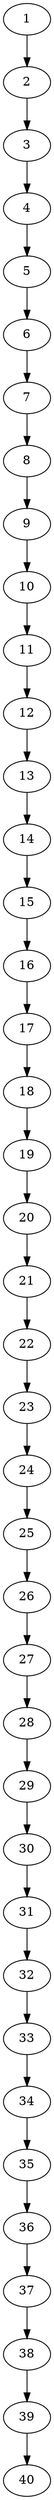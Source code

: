 // DAG automatically generated by daggen at Thu Oct  3 14:06:48 2019
// ./daggen --dot -n 40 --ccr 0.3 --fat 0.1 --regular 0.7 --density 0.6 --mindata 5242880 --maxdata 52428800 
digraph G {
  1 [size="45428053", alpha="0.11", expect_size="13628416"] 
  1 -> 2 [size ="13628416"]
  2 [size="99153920", alpha="0.06", expect_size="29746176"] 
  2 -> 3 [size ="29746176"]
  3 [size="26678613", alpha="0.04", expect_size="8003584"] 
  3 -> 4 [size ="8003584"]
  4 [size="89105067", alpha="0.08", expect_size="26731520"] 
  4 -> 5 [size ="26731520"]
  5 [size="44718080", alpha="0.10", expect_size="13415424"] 
  5 -> 6 [size ="13415424"]
  6 [size="21971627", alpha="0.13", expect_size="6591488"] 
  6 -> 7 [size ="6591488"]
  7 [size="105164800", alpha="0.01", expect_size="31549440"] 
  7 -> 8 [size ="31549440"]
  8 [size="124924587", alpha="0.01", expect_size="37477376"] 
  8 -> 9 [size ="37477376"]
  9 [size="76035413", alpha="0.08", expect_size="22810624"] 
  9 -> 10 [size ="22810624"]
  10 [size="163280213", alpha="0.11", expect_size="48984064"] 
  10 -> 11 [size ="48984064"]
  11 [size="112172373", alpha="0.20", expect_size="33651712"] 
  11 -> 12 [size ="33651712"]
  12 [size="43226453", alpha="0.01", expect_size="12967936"] 
  12 -> 13 [size ="12967936"]
  13 [size="92767573", alpha="0.06", expect_size="27830272"] 
  13 -> 14 [size ="27830272"]
  14 [size="124276053", alpha="0.19", expect_size="37282816"] 
  14 -> 15 [size ="37282816"]
  15 [size="33730560", alpha="0.06", expect_size="10119168"] 
  15 -> 16 [size ="10119168"]
  16 [size="111411200", alpha="0.12", expect_size="33423360"] 
  16 -> 17 [size ="33423360"]
  17 [size="57975467", alpha="0.18", expect_size="17392640"] 
  17 -> 18 [size ="17392640"]
  18 [size="67901440", alpha="0.17", expect_size="20370432"] 
  18 -> 19 [size ="20370432"]
  19 [size="76741973", alpha="0.03", expect_size="23022592"] 
  19 -> 20 [size ="23022592"]
  20 [size="136236373", alpha="0.17", expect_size="40870912"] 
  20 -> 21 [size ="40870912"]
  21 [size="66635093", alpha="0.14", expect_size="19990528"] 
  21 -> 22 [size ="19990528"]
  22 [size="63068160", alpha="0.02", expect_size="18920448"] 
  22 -> 23 [size ="18920448"]
  23 [size="71075840", alpha="0.11", expect_size="21322752"] 
  23 -> 24 [size ="21322752"]
  24 [size="116172800", alpha="0.09", expect_size="34851840"] 
  24 -> 25 [size ="34851840"]
  25 [size="107342507", alpha="0.10", expect_size="32202752"] 
  25 -> 26 [size ="32202752"]
  26 [size="158071467", alpha="0.12", expect_size="47421440"] 
  26 -> 27 [size ="47421440"]
  27 [size="95406080", alpha="0.06", expect_size="28621824"] 
  27 -> 28 [size ="28621824"]
  28 [size="76922880", alpha="0.12", expect_size="23076864"] 
  28 -> 29 [size ="23076864"]
  29 [size="53609813", alpha="0.07", expect_size="16082944"] 
  29 -> 30 [size ="16082944"]
  30 [size="79544320", alpha="0.20", expect_size="23863296"] 
  30 -> 31 [size ="23863296"]
  31 [size="56463360", alpha="0.04", expect_size="16939008"] 
  31 -> 32 [size ="16939008"]
  32 [size="169598293", alpha="0.13", expect_size="50879488"] 
  32 -> 33 [size ="50879488"]
  33 [size="28777813", alpha="0.10", expect_size="8633344"] 
  33 -> 34 [size ="8633344"]
  34 [size="115060053", alpha="0.02", expect_size="34518016"] 
  34 -> 35 [size ="34518016"]
  35 [size="28214613", alpha="0.15", expect_size="8464384"] 
  35 -> 36 [size ="8464384"]
  36 [size="110062933", alpha="0.00", expect_size="33018880"] 
  36 -> 37 [size ="33018880"]
  37 [size="50527573", alpha="0.11", expect_size="15158272"] 
  37 -> 38 [size ="15158272"]
  38 [size="94583467", alpha="0.08", expect_size="28375040"] 
  38 -> 39 [size ="28375040"]
  39 [size="35112960", alpha="0.12", expect_size="10533888"] 
  39 -> 40 [size ="10533888"]
  40 [size="87961600", alpha="0.11", expect_size="26388480"] 
}

